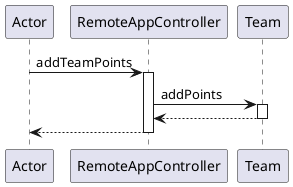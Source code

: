 @startuml
participant Actor
Actor -> RemoteAppController : addTeamPoints
activate RemoteAppController
RemoteAppController -> Team : addPoints
activate Team
Team --> RemoteAppController
deactivate Team
return
@enduml